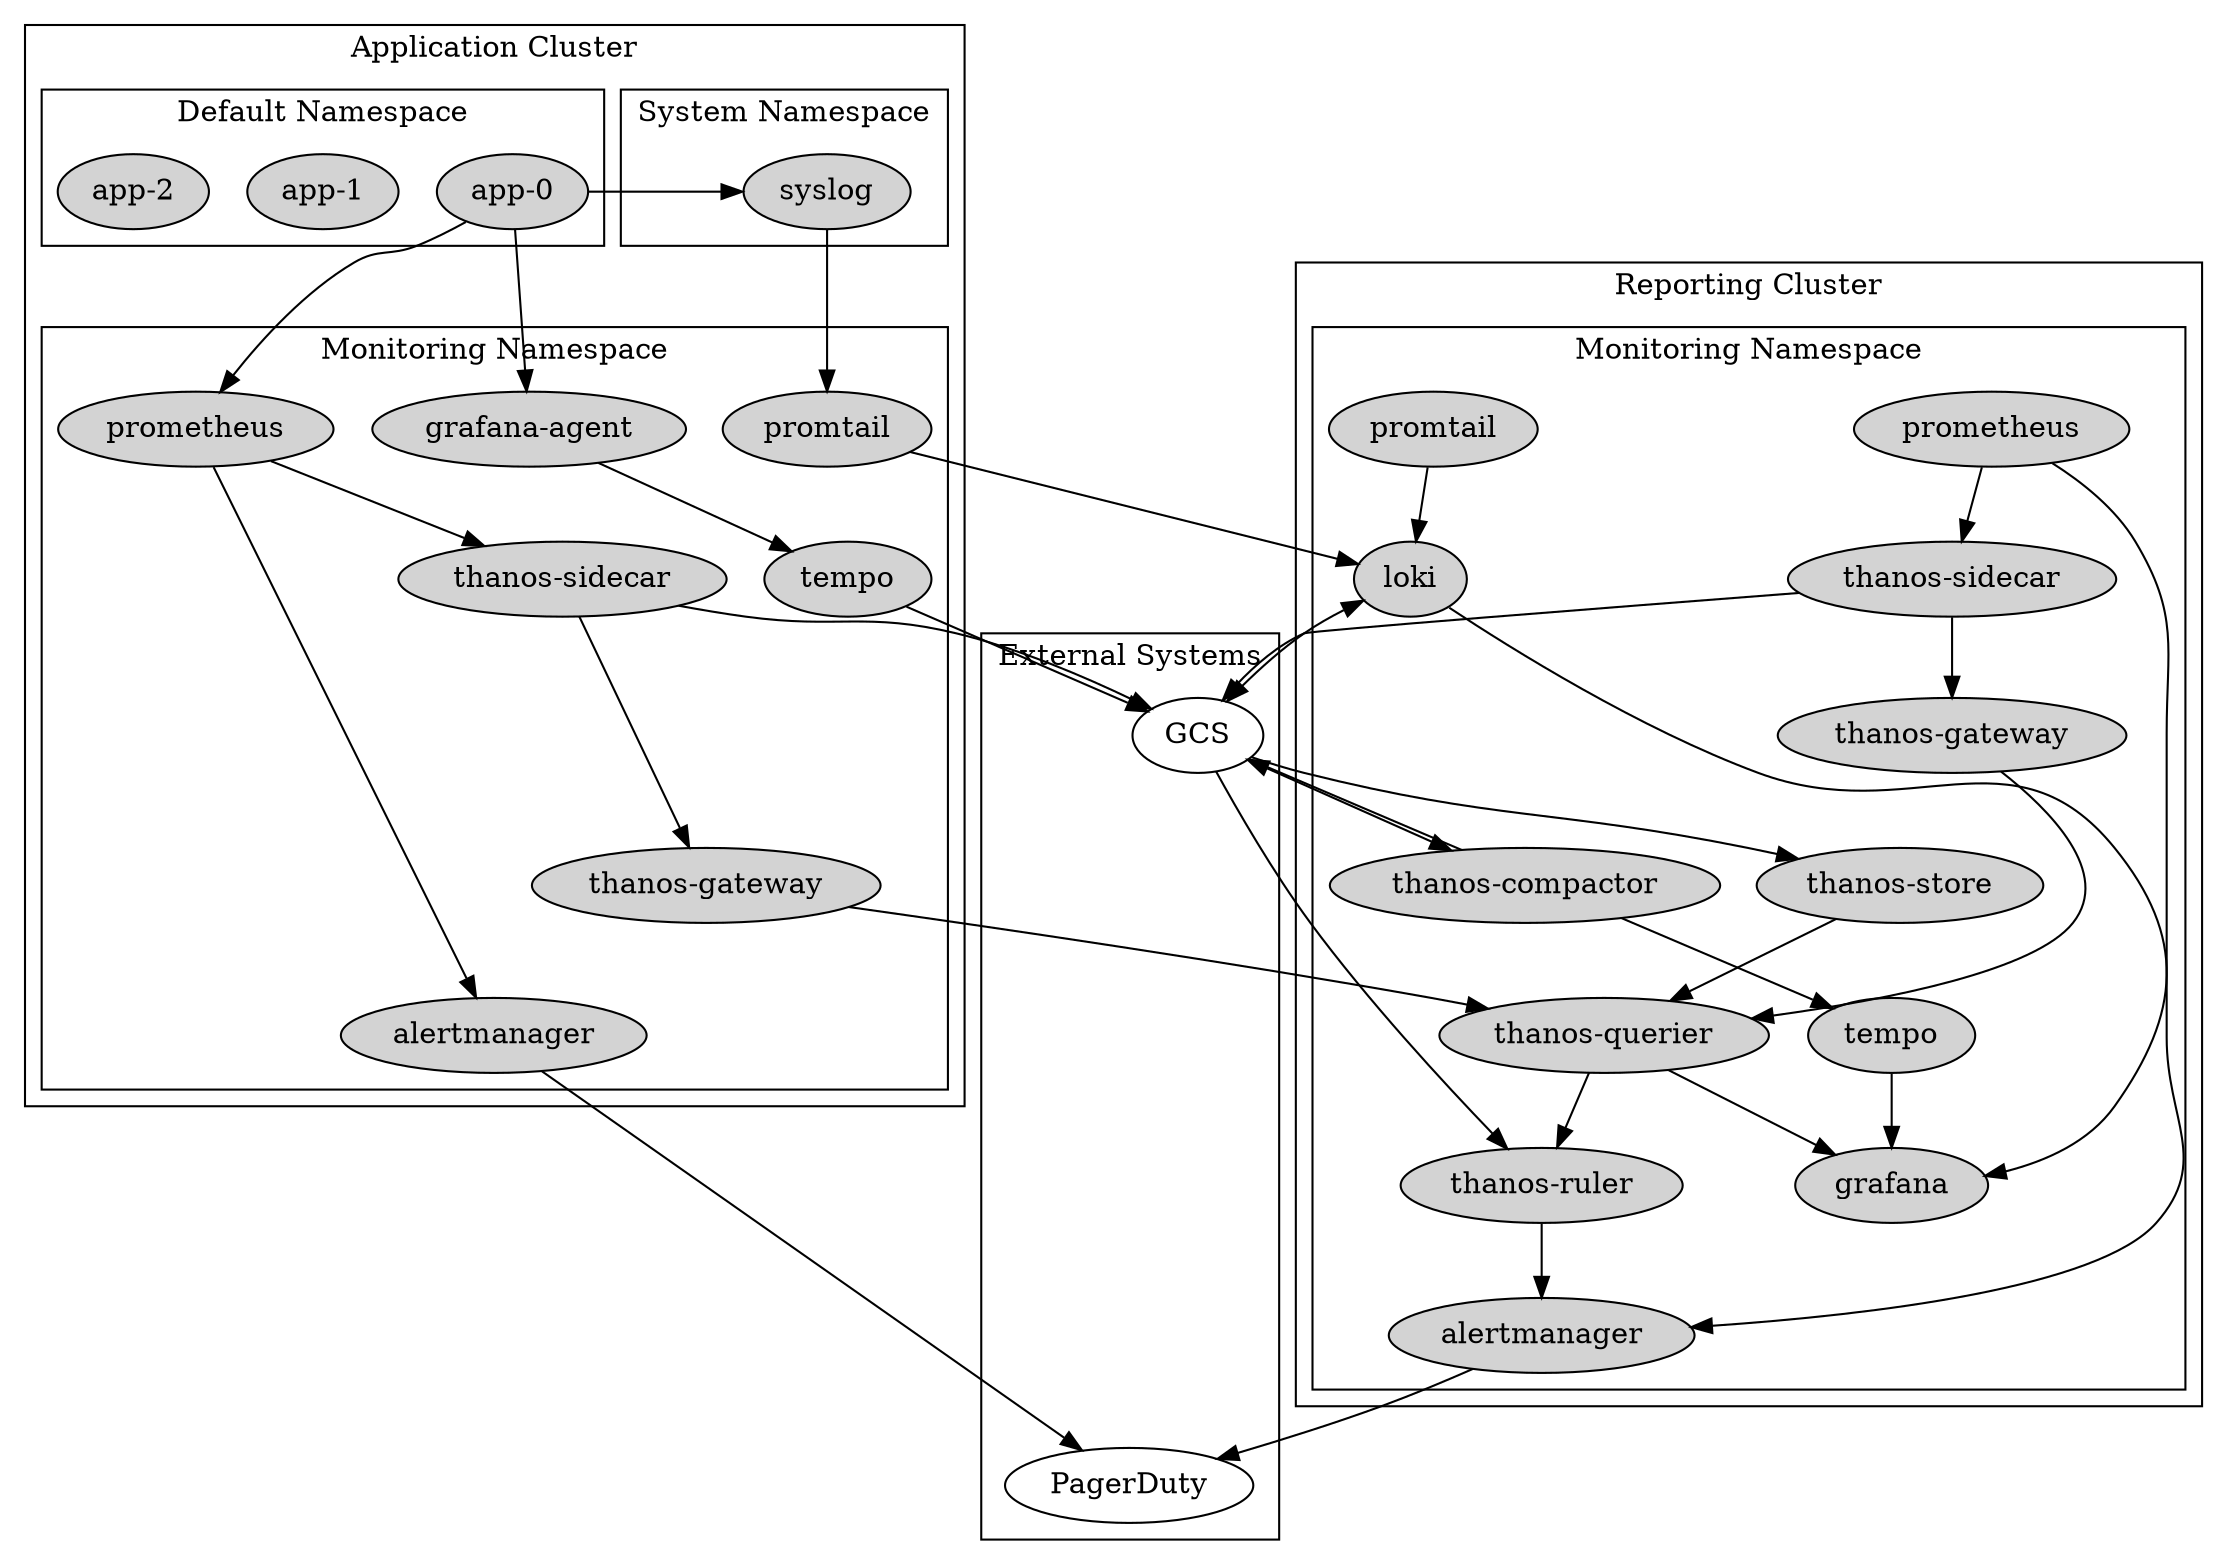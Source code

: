 digraph G {
    newrank=true;

    subgraph cluster_cloud {
        label = "External Systems";

        "GCS";
        "PagerDuty";
    }

    subgraph cluster_app {
        label = "Application Cluster";
        node [style=filled];

        subgraph cluster_app_ns_system {
            label = "System Namespace";

            "app-syslog" [label="syslog"];
        }

        subgraph cluster_app_ns_default {
            label = "Default Namespace";

            "app-0";
            "app-1";
            "app-2";
        }

        "app-0" -> "app-syslog"[constraint=false];

        subgraph cluster_app_ns_monitoring {
            label = "Monitoring Namespace";

            "app-grafana-agent" [label="grafana-agent"];
            "app-tempo" [label="tempo"];
            "app-grafana-agent" -> "app-tempo";

            "app-prometheus" [label="prometheus"];
            "app-thanos-sidecar" [label="thanos-sidecar"];
            "app-thanos-gateway" [label="thanos-gateway"];
            "app-prometheus" -> "app-thanos-sidecar" -> "app-thanos-gateway";

            "app-alertmanager" [label="alertmanager"];
            "app-prometheus" -> "app-alertmanager";

            "app-promtail" [label="promtail"];
        }

        "app-0" -> "app-prometheus";
        "app-0" -> "app-grafana-agent";

        "app-syslog" -> "app-promtail";

        "app-thanos-sidecar" -> "GCS";
        "app-tempo" -> "GCS";
        "app-alertmanager" -> "PagerDuty";
    }

    subgraph cluster_report {
        label = "Reporting Cluster";
        node [style=filled];

        subgraph cluster_report_ns_monitoring {
            label = "Monitoring Namespace";

            "report-prometheus" [label="prometheus"];
            "report-thanos-sidecar" [label="thanos-sidecar"];
            "report-thanos-gateway" [label="thanos-gateway"];
            "report-prometheus" -> "report-thanos-sidecar" -> "report-thanos-gateway";

            "report-alertmanager" [label="alertmanager"];
            "report-prometheus" -> "report-alertmanager";

            "report-promtail" [label="promtail"];
            "report-loki" [label="loki"];
            "report-promtail" -> "report-loki";

            "report-tempo" [label="tempo"];

            "report-thanos-store" [label="thanos-store"];
            "report-thanos-querier" [label="thanos-querier"];
            "report-thanos-gateway" -> "report-thanos-querier";
            "report-thanos-store" -> "report-thanos-querier";

            "report-thanos-ruler" [label="thanos-ruler"];
            "report-thanos-querier" -> "report-thanos-ruler" -> "report-alertmanager";

            "report-thanos-compactor" [label="thanos-compactor"];

            "report-grafana" [label="grafana"];
            "report-loki" -> "report-grafana";
            "report-tempo" -> "report-grafana";
            "report-thanos-querier" -> "report-grafana";
        }

        "app-promtail" -> "report-loki";  // TODO: app-loki forwarder
        "app-thanos-gateway" -> "report-thanos-querier"; // TODO?

        "report-thanos-sidecar" -> "GCS";
        "report-loki" -> "GCS"[dir="both"];
        "report-alertmanager" -> "PagerDuty";

        "GCS" -> "report-tempo";
        "GCS" -> "report-thanos-store";
        "GCS" -> "report-thanos-ruler";

        "GCS" -> "report-thanos-compactor"[dir="both"];
    }
}
